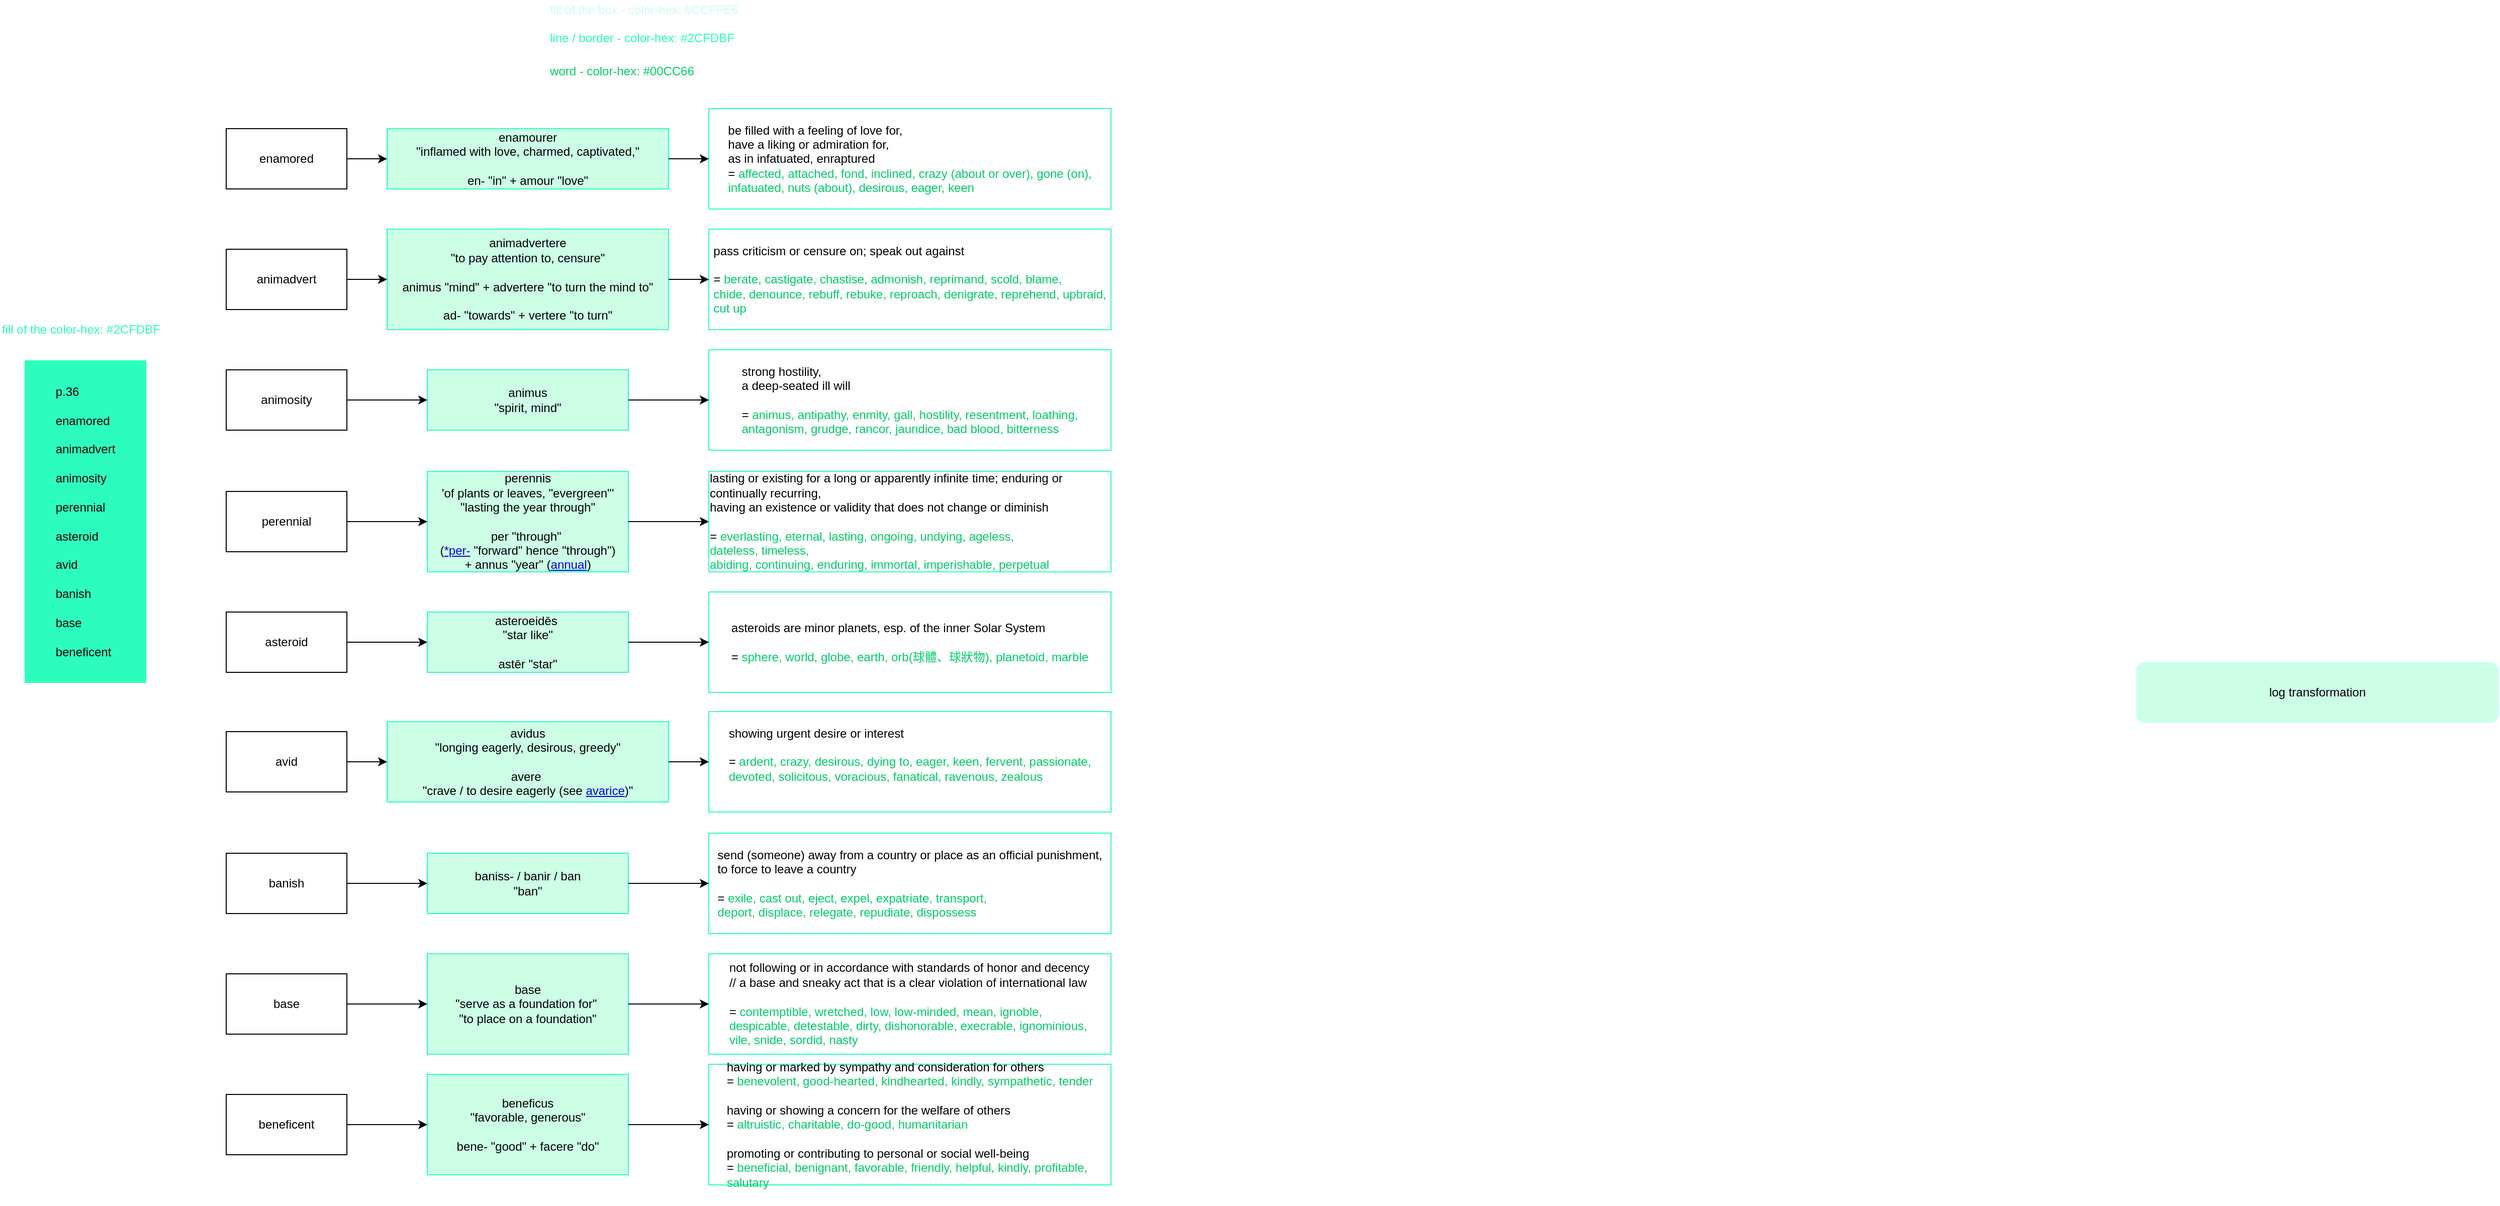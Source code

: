 <mxGraphModel dx="1436" dy="581" grid="1" gridSize="10" guides="1" tooltips="1" connect="1" arrows="1" fold="1" page="1" pageScale="1" pageWidth="827" pageHeight="1169" background="#ffffff"><root><mxCell id="0"/><mxCell id="1" parent="0"/><mxCell id="7" value="&lt;div style=&quot;text-align: left&quot;&gt;&lt;span style=&quot;letter-spacing: 0px&quot;&gt;p.36&lt;/span&gt;&lt;/div&gt;&lt;div style=&quot;text-align: left&quot;&gt;&lt;span style=&quot;letter-spacing: 0px&quot;&gt;&lt;br&gt;&lt;/span&gt;&lt;/div&gt;&lt;div style=&quot;text-align: left&quot;&gt;&lt;span style=&quot;letter-spacing: 0px&quot;&gt;enamored&lt;/span&gt;&lt;/div&gt;&lt;div style=&quot;text-align: left&quot;&gt;&lt;span style=&quot;letter-spacing: 0px&quot;&gt;&lt;br&gt;&lt;/span&gt;&lt;/div&gt;&lt;div style=&quot;text-align: left&quot;&gt;&lt;span style=&quot;letter-spacing: 0px&quot;&gt;animadvert&lt;/span&gt;&lt;/div&gt;&lt;div style=&quot;text-align: left&quot;&gt;&lt;span style=&quot;letter-spacing: 0px&quot;&gt;&lt;br&gt;&lt;/span&gt;&lt;/div&gt;&lt;div style=&quot;text-align: left&quot;&gt;&lt;span style=&quot;letter-spacing: 0px&quot;&gt;animosity&lt;/span&gt;&lt;/div&gt;&lt;div style=&quot;text-align: left&quot;&gt;&lt;span style=&quot;letter-spacing: 0px&quot;&gt;&lt;br&gt;&lt;/span&gt;&lt;/div&gt;&lt;div style=&quot;text-align: left&quot;&gt;&lt;span style=&quot;letter-spacing: 0px&quot;&gt;perennial&lt;/span&gt;&lt;/div&gt;&lt;div style=&quot;text-align: left&quot;&gt;&lt;span style=&quot;letter-spacing: 0px&quot;&gt;&lt;br&gt;&lt;/span&gt;&lt;/div&gt;&lt;div style=&quot;text-align: left&quot;&gt;asteroid&lt;/div&gt;&lt;div style=&quot;text-align: left&quot;&gt;&lt;br&gt;&lt;/div&gt;&lt;div style=&quot;text-align: left&quot;&gt;avid&lt;/div&gt;&lt;div style=&quot;text-align: left&quot;&gt;&lt;br&gt;&lt;/div&gt;&lt;div style=&quot;text-align: left&quot;&gt;banish&lt;/div&gt;&lt;div style=&quot;text-align: left&quot;&gt;&lt;br&gt;&lt;/div&gt;&lt;div style=&quot;text-align: left&quot;&gt;base&lt;/div&gt;&lt;div style=&quot;text-align: left&quot;&gt;&lt;br&gt;&lt;/div&gt;&lt;div style=&quot;text-align: left&quot;&gt;beneficent&lt;/div&gt;" style="rounded=0;whiteSpace=wrap;html=1;fillColor=#2cfdbf;strokeColor=#2CFDBF;" parent="1" vertex="1"><mxGeometry x="-80" y="400" width="120" height="320" as="geometry"/></mxCell><mxCell id="10" value="log transformation" style="rounded=1;whiteSpace=wrap;html=1;fillColor=#CCFFE6;strokeColor=#CCFFFF;" parent="1" vertex="1"><mxGeometry x="2020" y="700" width="360" height="60" as="geometry"/></mxCell><mxCell id="14" value="" style="group" parent="1" vertex="1" connectable="0"><mxGeometry x="120" y="149" width="880" height="100" as="geometry"/></mxCell><mxCell id="2" value="enamored" style="rounded=0;whiteSpace=wrap;html=1;" parent="14" vertex="1"><mxGeometry y="20" width="120" height="60" as="geometry"/></mxCell><mxCell id="3" value="&lt;div&gt;enamourer&lt;/div&gt;&lt;div&gt;&lt;span&gt;&quot;inflamed with love, charmed, captivated,&quot;&lt;/span&gt;&lt;br&gt;&lt;/div&gt;&lt;div&gt;&lt;br&gt;&lt;/div&gt;en- &quot;in&quot; + amour &quot;love&quot;" style="rounded=0;whiteSpace=wrap;html=1;strokeColor=#2CFDBF;fillColor=#CCFFE6;" parent="14" vertex="1"><mxGeometry x="160" y="20" width="280" height="60" as="geometry"/></mxCell><mxCell id="4" value="" style="edgeStyle=orthogonalEdgeStyle;rounded=0;html=1;jettySize=auto;orthogonalLoop=1;" parent="14" source="2" target="3" edge="1"><mxGeometry relative="1" as="geometry"/></mxCell><mxCell id="5" value="&lt;div style=&quot;text-align: left&quot;&gt;be filled with a feeling of love for,&lt;/div&gt;&lt;div style=&quot;text-align: left&quot;&gt;have a liking or admiration for,&lt;/div&gt;&lt;div style=&quot;text-align: left&quot;&gt;as in infatuated, enraptured&lt;/div&gt;&lt;div style=&quot;text-align: left&quot;&gt;= &lt;font color=&quot;#00cc66&quot;&gt;affected, attached, fond, inclined, crazy (about or over), gone (on),&lt;/font&gt;&lt;/div&gt;&lt;div style=&quot;text-align: left&quot;&gt;&lt;font color=&quot;#00cc66&quot;&gt;infatuated, nuts (about), desirous, eager, keen&lt;/font&gt;&lt;/div&gt;" style="rounded=0;whiteSpace=wrap;html=1;strokeColor=#2CFDBF;" parent="14" vertex="1"><mxGeometry x="480" width="400" height="100" as="geometry"/></mxCell><mxCell id="6" value="" style="edgeStyle=orthogonalEdgeStyle;rounded=0;html=1;jettySize=auto;orthogonalLoop=1;" parent="14" source="3" target="5" edge="1"><mxGeometry relative="1" as="geometry"/></mxCell><mxCell id="15" value="" style="group" parent="1" vertex="1" connectable="0"><mxGeometry x="120" y="269" width="880" height="100" as="geometry"/></mxCell><mxCell id="16" value="animadvert" style="rounded=0;whiteSpace=wrap;html=1;" parent="15" vertex="1"><mxGeometry y="20" width="120" height="60" as="geometry"/></mxCell><mxCell id="17" value="&lt;span&gt;animadvertere&lt;/span&gt;&lt;div&gt;&quot;to pay attention to, censure&quot;&lt;br&gt;&lt;div&gt;&lt;br&gt;&lt;div&gt;&lt;span&gt;&lt;span&gt;animus &quot;&lt;/span&gt;&lt;/span&gt;&lt;span&gt;mind&quot;&amp;nbsp;&lt;/span&gt;&lt;span&gt;+&amp;nbsp;&lt;/span&gt;&lt;span&gt;advertere &quot;to turn the mind to&quot;&lt;/span&gt;&lt;div&gt;&lt;span&gt;&lt;br&gt;&lt;/span&gt;&lt;/div&gt;&lt;div&gt;&lt;span&gt;ad- &quot;&lt;/span&gt;&lt;span&gt;towards&quot;&amp;nbsp;&lt;/span&gt;&lt;span&gt;+&amp;nbsp;&lt;/span&gt;&lt;span&gt;vertere &quot;&lt;/span&gt;&lt;span&gt;to&amp;nbsp;&lt;span&gt;turn&quot;&lt;/span&gt;&lt;/span&gt;&lt;/div&gt;&lt;/div&gt;&lt;/div&gt;&lt;/div&gt;" style="rounded=0;whiteSpace=wrap;html=1;strokeColor=#2CFDBF;fillColor=#CCFFE6;" parent="15" vertex="1"><mxGeometry x="160" width="280" height="100" as="geometry"/></mxCell><mxCell id="18" value="" style="edgeStyle=orthogonalEdgeStyle;rounded=0;html=1;jettySize=auto;orthogonalLoop=1;" parent="15" source="16" target="17" edge="1"><mxGeometry relative="1" as="geometry"/></mxCell><mxCell id="19" value="&lt;div style=&quot;text-align: left&quot;&gt;&lt;div&gt;pass criticism or censure on; speak out against&lt;/div&gt;&lt;div&gt;&lt;br&gt;&lt;/div&gt;&lt;div&gt;=&amp;nbsp;&lt;font color=&quot;#00cc66&quot;&gt;berate, castigate, chastise, admonish, reprimand, scold, blame,&amp;nbsp;&lt;/font&gt;&lt;/div&gt;&lt;div&gt;&lt;font color=&quot;#00cc66&quot;&gt;chide, denounce, rebuff, rebuke, reproach, denigrate, reprehend, upbraid,&lt;/font&gt;&lt;/div&gt;&lt;div&gt;&lt;font color=&quot;#00cc66&quot;&gt;cut up&lt;/font&gt;&lt;/div&gt;&lt;/div&gt;" style="rounded=0;whiteSpace=wrap;html=1;strokeColor=#2CFDBF;" parent="15" vertex="1"><mxGeometry x="480" width="400" height="100" as="geometry"/></mxCell><mxCell id="20" value="" style="edgeStyle=orthogonalEdgeStyle;rounded=0;html=1;jettySize=auto;orthogonalLoop=1;" parent="15" source="17" target="19" edge="1"><mxGeometry relative="1" as="geometry"/></mxCell><mxCell id="21" value="" style="group" parent="1" vertex="1" connectable="0"><mxGeometry x="120" y="389" width="880" height="100" as="geometry"/></mxCell><mxCell id="22" value="animosity" style="rounded=0;whiteSpace=wrap;html=1;" parent="21" vertex="1"><mxGeometry y="20" width="120" height="60" as="geometry"/></mxCell><mxCell id="23" value="animus&lt;div&gt;&quot;spirit, mind&quot;&lt;/div&gt;" style="rounded=0;whiteSpace=wrap;html=1;strokeColor=#2CFDBF;fillColor=#CCFFE6;" parent="21" vertex="1"><mxGeometry x="200" y="20" width="200" height="60" as="geometry"/></mxCell><mxCell id="24" value="" style="edgeStyle=orthogonalEdgeStyle;rounded=0;html=1;jettySize=auto;orthogonalLoop=1;" parent="21" source="22" target="23" edge="1"><mxGeometry relative="1" as="geometry"/></mxCell><mxCell id="25" value="&lt;div style=&quot;text-align: left&quot;&gt;&lt;div&gt;strong hostility,&lt;/div&gt;&lt;div&gt;a deep-seated ill will&lt;/div&gt;&lt;div&gt;&lt;br&gt;&lt;/div&gt;&lt;div&gt;=&amp;nbsp;&lt;font color=&quot;#00cc66&quot;&gt;animus, antipathy, enmity, gall, hostility, resentment, loathing,&lt;/font&gt;&lt;/div&gt;&lt;div&gt;&lt;font color=&quot;#00cc66&quot;&gt;antagonism, grudge, rancor, jaundice, bad blood, bitterness&lt;/font&gt;&lt;/div&gt;&lt;/div&gt;" style="rounded=0;whiteSpace=wrap;html=1;strokeColor=#2CFDBF;" parent="21" vertex="1"><mxGeometry x="480" width="400" height="100" as="geometry"/></mxCell><mxCell id="26" value="" style="edgeStyle=orthogonalEdgeStyle;rounded=0;html=1;jettySize=auto;orthogonalLoop=1;" parent="21" source="23" target="25" edge="1"><mxGeometry relative="1" as="geometry"/></mxCell><mxCell id="27" value="" style="group" parent="1" vertex="1" connectable="0"><mxGeometry x="120" y="510" width="880" height="100" as="geometry"/></mxCell><mxCell id="28" value="perennial" style="rounded=0;whiteSpace=wrap;html=1;" parent="27" vertex="1"><mxGeometry y="20" width="120" height="60" as="geometry"/></mxCell><mxCell id="29" value="perennis&lt;div&gt;'&lt;span&gt;of plants or leaves, &quot;evergreen&quot;&lt;/span&gt;&lt;span&gt;'&lt;/span&gt;&lt;/div&gt;&lt;div&gt;&lt;div&gt;&quot;lasting the year through&quot;&lt;/div&gt;&lt;div&gt;&lt;br&gt;&lt;/div&gt;&lt;div&gt;&lt;span&gt;per&amp;nbsp;&lt;/span&gt;&lt;span&gt;&quot;through&quot;&amp;nbsp;&lt;/span&gt;&lt;/div&gt;&lt;div&gt;&lt;span&gt;(&lt;/span&gt;&lt;a href=&quot;https://www.etymonline.com/word/*per-?ref=etymonline_crossreference#etymonline_v_52721&quot; title=&quot;Etymology, meaning and definition of *per- &quot;&gt;*per-&lt;/a&gt;&lt;span&gt;&amp;nbsp;&quot;forward&quot; hence &quot;through&quot;) +&amp;nbsp;&lt;/span&gt;&lt;span&gt;annus&amp;nbsp;&lt;/span&gt;&lt;span&gt;&quot;year&quot; (&lt;/span&gt;&lt;a href=&quot;https://www.etymonline.com/word/annual?ref=etymonline_crossreference#etymonline_v_13479&quot; title=&quot;Etymology, meaning and definition of annual &quot;&gt;annual&lt;/a&gt;&lt;span&gt;)&lt;/span&gt;&lt;br&gt;&lt;/div&gt;&lt;/div&gt;" style="rounded=0;whiteSpace=wrap;html=1;strokeColor=#2CFDBF;fillColor=#CCFFE6;" parent="27" vertex="1"><mxGeometry x="200" width="200" height="100" as="geometry"/></mxCell><mxCell id="30" value="" style="edgeStyle=orthogonalEdgeStyle;rounded=0;html=1;jettySize=auto;orthogonalLoop=1;" parent="27" source="28" target="29" edge="1"><mxGeometry relative="1" as="geometry"/></mxCell><mxCell id="31" value="&lt;div style=&quot;text-align: left&quot;&gt;&lt;div&gt;lasting or existing for a long or apparently infinite time; enduring or continually recurring,&lt;/div&gt;&lt;div&gt;having an existence or validity that does not change or diminish&lt;/div&gt;&lt;div&gt;&lt;br&gt;&lt;/div&gt;&lt;div&gt;=&amp;nbsp;&lt;font color=&quot;#00cc66&quot;&gt;everlasting, eternal, lasting, ongoing, undying, ageless,&amp;nbsp;&lt;/font&gt;&lt;/div&gt;&lt;div&gt;&lt;font color=&quot;#00cc66&quot;&gt;dateless, timeless,&lt;/font&gt;&lt;/div&gt;&lt;div&gt;&lt;font color=&quot;#00cc66&quot;&gt;abiding, continuing, enduring, immortal, imperishable, perpetual&lt;/font&gt;&lt;/div&gt;&lt;/div&gt;" style="rounded=0;whiteSpace=wrap;html=1;strokeColor=#2CFDBF;" parent="27" vertex="1"><mxGeometry x="480" width="400" height="100" as="geometry"/></mxCell><mxCell id="32" value="" style="edgeStyle=orthogonalEdgeStyle;rounded=0;html=1;jettySize=auto;orthogonalLoop=1;" parent="27" source="29" target="31" edge="1"><mxGeometry relative="1" as="geometry"/></mxCell><mxCell id="33" value="" style="group" parent="1" vertex="1" connectable="0"><mxGeometry x="120" y="630" width="880" height="100" as="geometry"/></mxCell><mxCell id="34" value="asteroid" style="rounded=0;whiteSpace=wrap;html=1;" parent="33" vertex="1"><mxGeometry y="20" width="120" height="60" as="geometry"/></mxCell><mxCell id="35" value="&lt;span&gt;asteroeidēs&amp;nbsp;&lt;/span&gt;&lt;div&gt;&lt;span&gt;&quot;&lt;/span&gt;&lt;span&gt;star like&quot;&lt;/span&gt;&lt;div&gt;&lt;span&gt;&lt;br&gt;&lt;/span&gt;&lt;/div&gt;&lt;div&gt;&lt;span&gt;astēr &quot;&lt;/span&gt;&lt;span&gt;star&quot;&lt;/span&gt;&lt;/div&gt;&lt;/div&gt;" style="rounded=0;whiteSpace=wrap;html=1;strokeColor=#2CFDBF;fillColor=#CCFFE6;" parent="33" vertex="1"><mxGeometry x="200" y="20" width="200" height="60" as="geometry"/></mxCell><mxCell id="36" value="" style="edgeStyle=orthogonalEdgeStyle;rounded=0;html=1;jettySize=auto;orthogonalLoop=1;" parent="33" source="34" target="35" edge="1"><mxGeometry relative="1" as="geometry"/></mxCell><mxCell id="37" value="&lt;div style=&quot;text-align: left&quot;&gt;&lt;div&gt;asteroids are minor planets, esp. of the inner Solar System&lt;/div&gt;&lt;div&gt;&lt;br&gt;&lt;/div&gt;&lt;div&gt;=&amp;nbsp;&lt;font color=&quot;#00cc66&quot;&gt;sphere, world, globe, earth, orb(球體、球狀物), planetoid, marble&lt;/font&gt;&lt;/div&gt;&lt;/div&gt;" style="rounded=0;whiteSpace=wrap;html=1;strokeColor=#2CFDBF;" parent="33" vertex="1"><mxGeometry x="480" width="400" height="100" as="geometry"/></mxCell><mxCell id="38" value="" style="edgeStyle=orthogonalEdgeStyle;rounded=0;html=1;jettySize=auto;orthogonalLoop=1;" parent="33" source="35" target="37" edge="1"><mxGeometry relative="1" as="geometry"/></mxCell><mxCell id="39" value="" style="group" parent="1" vertex="1" connectable="0"><mxGeometry x="120" y="749" width="880" height="100" as="geometry"/></mxCell><mxCell id="40" value="avid" style="rounded=0;whiteSpace=wrap;html=1;" parent="39" vertex="1"><mxGeometry y="20" width="120" height="60" as="geometry"/></mxCell><mxCell id="41" value="avidus&lt;div&gt;&lt;span&gt;&quot;longing eagerly, desirous, greedy&lt;/span&gt;&lt;span&gt;&quot;&lt;/span&gt;&lt;/div&gt;&lt;div&gt;&lt;div&gt;&lt;br&gt;&lt;/div&gt;&lt;div&gt;avere&amp;nbsp;&lt;/div&gt;&lt;div&gt;&lt;span style=&quot;letter-spacing: 0px&quot;&gt;&quot;crave / to desire eagerly (&lt;/span&gt;&lt;span style=&quot;letter-spacing: 0px&quot;&gt;see&amp;nbsp;&lt;/span&gt;&lt;a href=&quot;https://www.etymonline.com/word/avarice?ref=etymonline_crossreference&quot; title=&quot;Etymology, meaning and definition of avarice &quot; style=&quot;letter-spacing: 0px&quot;&gt;avarice&lt;/a&gt;&lt;span style=&quot;letter-spacing: 0px&quot;&gt;)&lt;/span&gt;&lt;span style=&quot;letter-spacing: 0px&quot;&gt;&quot;&lt;/span&gt;&lt;/div&gt;&lt;/div&gt;" style="rounded=0;whiteSpace=wrap;html=1;strokeColor=#2CFDBF;fillColor=#CCFFE6;" parent="39" vertex="1"><mxGeometry x="160" y="10" width="280" height="80" as="geometry"/></mxCell><mxCell id="42" value="" style="edgeStyle=orthogonalEdgeStyle;rounded=0;html=1;jettySize=auto;orthogonalLoop=1;" parent="39" source="40" target="41" edge="1"><mxGeometry relative="1" as="geometry"/></mxCell><mxCell id="43" value="&lt;div style=&quot;text-align: left&quot;&gt;&lt;div&gt;showing urgent desire or interest&lt;/div&gt;&lt;div&gt;&lt;br&gt;&lt;/div&gt;&lt;div&gt;=&amp;nbsp;&lt;font color=&quot;#00cc66&quot;&gt;ardent, crazy, desirous, dying to, eager, keen, fervent, passionate,&lt;/font&gt;&lt;/div&gt;&lt;div&gt;&lt;font color=&quot;#00cc66&quot;&gt;devoted, solicitous, voracious, fanatical, ravenous, zealous&lt;/font&gt;&lt;/div&gt;&lt;div&gt;&lt;font color=&quot;#00cc66&quot;&gt;&lt;br&gt;&lt;/font&gt;&lt;/div&gt;&lt;/div&gt;" style="rounded=0;whiteSpace=wrap;html=1;strokeColor=#2CFDBF;" parent="39" vertex="1"><mxGeometry x="480" width="400" height="100" as="geometry"/></mxCell><mxCell id="44" value="" style="edgeStyle=orthogonalEdgeStyle;rounded=0;html=1;jettySize=auto;orthogonalLoop=1;" parent="39" source="41" target="43" edge="1"><mxGeometry relative="1" as="geometry"/></mxCell><mxCell id="45" value="" style="group" parent="1" vertex="1" connectable="0"><mxGeometry x="120" y="870" width="880" height="100" as="geometry"/></mxCell><mxCell id="46" value="banish" style="rounded=0;whiteSpace=wrap;html=1;" parent="45" vertex="1"><mxGeometry y="20" width="120" height="60" as="geometry"/></mxCell><mxCell id="47" value="baniss- / banir / ban&lt;div&gt;&quot;ban&quot;&lt;/div&gt;" style="rounded=0;whiteSpace=wrap;html=1;strokeColor=#2CFDBF;fillColor=#CCFFE6;" parent="45" vertex="1"><mxGeometry x="200" y="20" width="200" height="60" as="geometry"/></mxCell><mxCell id="48" value="" style="edgeStyle=orthogonalEdgeStyle;rounded=0;html=1;jettySize=auto;orthogonalLoop=1;" parent="45" source="46" target="47" edge="1"><mxGeometry relative="1" as="geometry"/></mxCell><mxCell id="49" value="&lt;div style=&quot;text-align: left&quot;&gt;&lt;div&gt;send (someone) away from a country or place as an official punishment,&lt;/div&gt;&lt;div&gt;to force to leave a country&lt;/div&gt;&lt;div&gt;&lt;br&gt;&lt;/div&gt;&lt;div&gt;=&amp;nbsp;&lt;font color=&quot;#00cc66&quot;&gt;exile, cast out, eject, expel, expatriate, transport,&amp;nbsp;&lt;/font&gt;&lt;/div&gt;&lt;div&gt;&lt;font color=&quot;#00cc66&quot;&gt;deport, displace, relegate, repudiate, dispossess&lt;/font&gt;&lt;/div&gt;&lt;/div&gt;" style="rounded=0;whiteSpace=wrap;html=1;strokeColor=#2CFDBF;" parent="45" vertex="1"><mxGeometry x="480" width="400" height="100" as="geometry"/></mxCell><mxCell id="50" value="" style="edgeStyle=orthogonalEdgeStyle;rounded=0;html=1;jettySize=auto;orthogonalLoop=1;" parent="45" source="47" target="49" edge="1"><mxGeometry relative="1" as="geometry"/></mxCell><mxCell id="51" value="" style="group" parent="1" vertex="1" connectable="0"><mxGeometry x="120" y="990" width="880" height="100" as="geometry"/></mxCell><mxCell id="52" value="base" style="rounded=0;whiteSpace=wrap;html=1;" parent="51" vertex="1"><mxGeometry y="20" width="120" height="60" as="geometry"/></mxCell><mxCell id="53" value="base&lt;div&gt;&quot;&lt;span&gt;serve as a foundation for&quot;&amp;nbsp;&lt;/span&gt;&lt;/div&gt;&lt;div&gt;&lt;span&gt;&quot;to place on a foundation&quot;&lt;/span&gt;&lt;/div&gt;" style="rounded=0;whiteSpace=wrap;html=1;strokeColor=#2CFDBF;fillColor=#CCFFE6;" parent="51" vertex="1"><mxGeometry x="200" width="200" height="100" as="geometry"/></mxCell><mxCell id="54" value="" style="edgeStyle=orthogonalEdgeStyle;rounded=0;html=1;jettySize=auto;orthogonalLoop=1;" parent="51" source="52" target="53" edge="1"><mxGeometry relative="1" as="geometry"/></mxCell><mxCell id="55" value="&lt;div style=&quot;text-align: left&quot;&gt;&lt;div&gt;not following or in accordance with standards of honor and decency&lt;/div&gt;&lt;div&gt;// a base and sneaky act that is a clear violation of international law&lt;/div&gt;&lt;div&gt;&lt;br&gt;&lt;/div&gt;&lt;div&gt;= &lt;font color=&quot;#00cc66&quot;&gt;contemptible, wretched, low, low-minded, mean, ignoble,&lt;/font&gt;&lt;/div&gt;&lt;div&gt;&lt;font color=&quot;#00cc66&quot;&gt;despicable, detestable, dirty, dishonorable, execrable, ignominious,&amp;nbsp;&lt;/font&gt;&lt;/div&gt;&lt;div&gt;&lt;font color=&quot;#00cc66&quot;&gt;vile, snide, sordid, nasty&lt;/font&gt;&lt;/div&gt;&lt;/div&gt;" style="rounded=0;whiteSpace=wrap;html=1;strokeColor=#2CFDBF;" parent="51" vertex="1"><mxGeometry x="480" width="400" height="100" as="geometry"/></mxCell><mxCell id="56" value="" style="edgeStyle=orthogonalEdgeStyle;rounded=0;html=1;jettySize=auto;orthogonalLoop=1;" parent="51" source="53" target="55" edge="1"><mxGeometry relative="1" as="geometry"/></mxCell><mxCell id="57" value="&lt;font color=&quot;#00cc66&quot;&gt;word - color-hex: #00CC66&lt;/font&gt;" style="text;html=1;resizable=0;points=[];autosize=1;align=left;verticalAlign=top;spacingTop=-4;" parent="1" vertex="1"><mxGeometry x="440" y="102" width="160" height="20" as="geometry"/></mxCell><mxCell id="58" value="&lt;font color=&quot;#2cfdbf&quot;&gt;line / border - color-hex: #2CFDBF&lt;/font&gt;" style="text;html=1;resizable=0;points=[];autosize=1;align=left;verticalAlign=top;spacingTop=-4;" parent="1" vertex="1"><mxGeometry x="440" y="69" width="200" height="20" as="geometry"/></mxCell><mxCell id="59" value="&lt;font color=&quot;#ccffe6&quot;&gt;fill of the box - color-hex: #CCFFE6&lt;/font&gt;" style="text;html=1;resizable=0;points=[];autosize=1;align=left;verticalAlign=top;spacingTop=-4;" parent="1" vertex="1"><mxGeometry x="440" y="41" width="200" height="20" as="geometry"/></mxCell><mxCell id="60" value="&lt;font color=&quot;#2cfdbf&quot;&gt;fill of the color-hex: #2CFDBF&lt;/font&gt;" style="text;html=1;resizable=0;points=[];autosize=1;align=left;verticalAlign=top;spacingTop=-4;" parent="1" vertex="1"><mxGeometry x="-105" y="359" width="170" height="20" as="geometry"/></mxCell><mxCell id="61" value="" style="group" vertex="1" connectable="0" parent="1"><mxGeometry x="120" y="1110" width="880" height="130" as="geometry"/></mxCell><mxCell id="62" value="beneficent" style="rounded=0;whiteSpace=wrap;html=1;" vertex="1" parent="61"><mxGeometry y="20" width="120" height="60" as="geometry"/></mxCell><mxCell id="63" value="beneficus&lt;div&gt;&quot;favorable, generous&quot;&lt;/div&gt;&lt;div&gt;&lt;br&gt;&lt;/div&gt;&lt;div&gt;bene- &quot;good&quot; + facere &quot;do&quot;&lt;/div&gt;" style="rounded=0;whiteSpace=wrap;html=1;strokeColor=#2CFDBF;fillColor=#CCFFE6;" vertex="1" parent="61"><mxGeometry x="200" width="200" height="100" as="geometry"/></mxCell><mxCell id="64" value="" style="edgeStyle=orthogonalEdgeStyle;rounded=0;html=1;jettySize=auto;orthogonalLoop=1;" edge="1" parent="61" source="62" target="63"><mxGeometry relative="1" as="geometry"/></mxCell><mxCell id="65" value="&lt;div style=&quot;text-align: left&quot;&gt;&lt;div&gt;having or marked by sympathy and consideration for others&lt;/div&gt;&lt;div&gt;=&amp;nbsp;&lt;font color=&quot;#00cc66&quot;&gt;benevolent, good-hearted, kindhearted, kindly, sympathetic, tender&lt;/font&gt;&lt;/div&gt;&lt;div&gt;&lt;font color=&quot;#00cc66&quot;&gt;&lt;br&gt;&lt;/font&gt;&lt;/div&gt;&lt;div&gt;&lt;div&gt;having or showing a concern for the welfare of others&lt;/div&gt;&lt;div&gt;=&amp;nbsp;&lt;font color=&quot;#00cc66&quot;&gt;altruistic, charitable, do-good, humanitarian&lt;/font&gt;&lt;/div&gt;&lt;/div&gt;&lt;div&gt;&lt;font color=&quot;#00cc66&quot;&gt;&lt;br&gt;&lt;/font&gt;&lt;/div&gt;&lt;div&gt;&lt;div&gt;promoting or contributing to personal or social well-being&lt;/div&gt;&lt;div&gt;=&amp;nbsp;&lt;font color=&quot;#00cc66&quot;&gt;beneficial, benignant, favorable, friendly, helpful, kindly, profitable,&lt;/font&gt;&lt;/div&gt;&lt;div&gt;&lt;font color=&quot;#00cc66&quot;&gt;salutary&lt;/font&gt;&lt;/div&gt;&lt;/div&gt;&lt;/div&gt;" style="rounded=0;whiteSpace=wrap;html=1;strokeColor=#2CFDBF;" vertex="1" parent="61"><mxGeometry x="480" y="-10" width="400" height="120" as="geometry"/></mxCell><mxCell id="66" value="" style="edgeStyle=orthogonalEdgeStyle;rounded=0;html=1;jettySize=auto;orthogonalLoop=1;" edge="1" parent="61" source="63" target="65"><mxGeometry relative="1" as="geometry"/></mxCell></root></mxGraphModel>